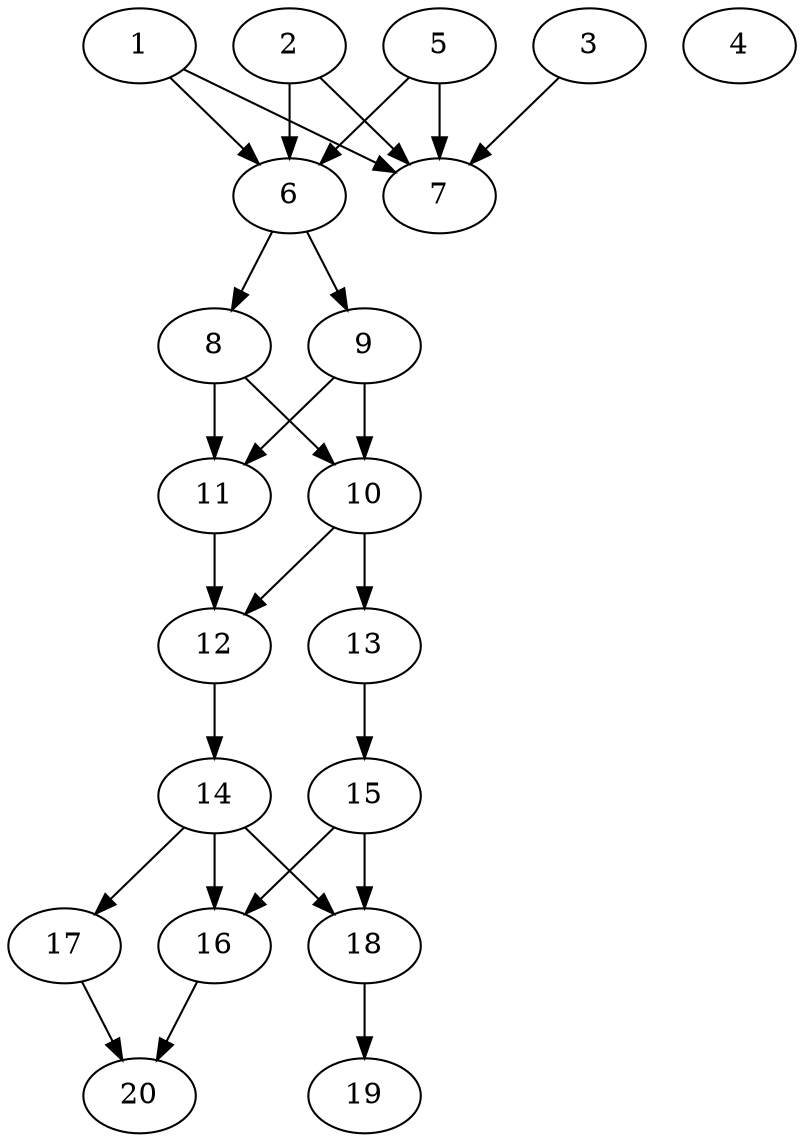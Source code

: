 // DAG automatically generated by daggen at Tue Jul 23 14:27:02 2019
// ./daggen --dot -n 20 --ccr 0.5 --fat 0.5 --regular 0.5 --density 0.7 --mindata 5242880 --maxdata 52428800 
digraph G {
  1 [size="14458880", alpha="0.19", expect_size="7229440"] 
  1 -> 6 [size ="7229440"]
  1 -> 7 [size ="7229440"]
  2 [size="92184576", alpha="0.15", expect_size="46092288"] 
  2 -> 6 [size ="46092288"]
  2 -> 7 [size ="46092288"]
  3 [size="56510464", alpha="0.15", expect_size="28255232"] 
  3 -> 7 [size ="28255232"]
  4 [size="102977536", alpha="0.16", expect_size="51488768"] 
  5 [size="55107584", alpha="0.14", expect_size="27553792"] 
  5 -> 6 [size ="27553792"]
  5 -> 7 [size ="27553792"]
  6 [size="59246592", alpha="0.07", expect_size="29623296"] 
  6 -> 8 [size ="29623296"]
  6 -> 9 [size ="29623296"]
  7 [size="95297536", alpha="0.08", expect_size="47648768"] 
  8 [size="42002432", alpha="0.06", expect_size="21001216"] 
  8 -> 10 [size ="21001216"]
  8 -> 11 [size ="21001216"]
  9 [size="49752064", alpha="0.08", expect_size="24876032"] 
  9 -> 10 [size ="24876032"]
  9 -> 11 [size ="24876032"]
  10 [size="55554048", alpha="0.16", expect_size="27777024"] 
  10 -> 12 [size ="27777024"]
  10 -> 13 [size ="27777024"]
  11 [size="49522688", alpha="0.16", expect_size="24761344"] 
  11 -> 12 [size ="24761344"]
  12 [size="44058624", alpha="0.15", expect_size="22029312"] 
  12 -> 14 [size ="22029312"]
  13 [size="20692992", alpha="0.15", expect_size="10346496"] 
  13 -> 15 [size ="10346496"]
  14 [size="89450496", alpha="0.02", expect_size="44725248"] 
  14 -> 16 [size ="44725248"]
  14 -> 17 [size ="44725248"]
  14 -> 18 [size ="44725248"]
  15 [size="71614464", alpha="0.19", expect_size="35807232"] 
  15 -> 16 [size ="35807232"]
  15 -> 18 [size ="35807232"]
  16 [size="41838592", alpha="0.14", expect_size="20919296"] 
  16 -> 20 [size ="20919296"]
  17 [size="76447744", alpha="0.11", expect_size="38223872"] 
  17 -> 20 [size ="38223872"]
  18 [size="17813504", alpha="0.02", expect_size="8906752"] 
  18 -> 19 [size ="8906752"]
  19 [size="44445696", alpha="0.14", expect_size="22222848"] 
  20 [size="82640896", alpha="0.09", expect_size="41320448"] 
}
